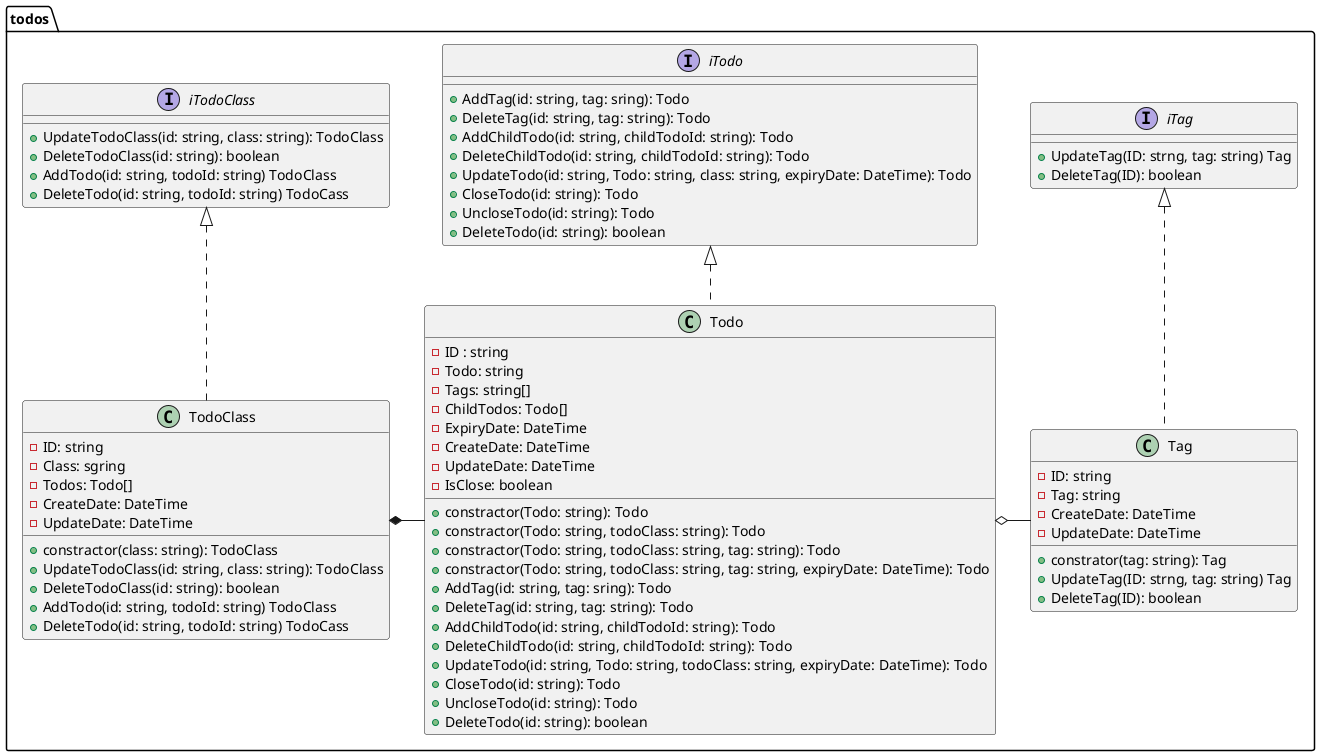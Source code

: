 @startuml

package todos {


class Todo {
    - ID : string
    - Todo: string
    - Tags: string[]
    - ChildTodos: Todo[]
    - ExpiryDate: DateTime
    - CreateDate: DateTime
    - UpdateDate: DateTime
    - IsClose: boolean
    + constractor(Todo: string): Todo
    + constractor(Todo: string, todoClass: string): Todo
    + constractor(Todo: string, todoClass: string, tag: string): Todo
    + constractor(Todo: string, todoClass: string, tag: string, expiryDate: DateTime): Todo
    + AddTag(id: string, tag: sring): Todo
    + DeleteTag(id: string, tag: string): Todo
    + AddChildTodo(id: string, childTodoId: string): Todo
    + DeleteChildTodo(id: string, childTodoId: string): Todo
    + UpdateTodo(id: string, Todo: string, todoClass: string, expiryDate: DateTime): Todo
    + CloseTodo(id: string): Todo
    + UncloseTodo(id: string): Todo
    + DeleteTodo(id: string): boolean
}

interface iTodo {
    + AddTag(id: string, tag: sring): Todo
    + DeleteTag(id: string, tag: string): Todo
    + AddChildTodo(id: string, childTodoId: string): Todo
    + DeleteChildTodo(id: string, childTodoId: string): Todo
    + UpdateTodo(id: string, Todo: string, class: string, expiryDate: DateTime): Todo
    + CloseTodo(id: string): Todo
    + UncloseTodo(id: string): Todo
    + DeleteTodo(id: string): boolean
}

class TodoClass {
    - ID: string
    - Class: sgring
    - Todos: Todo[]
    - CreateDate: DateTime
    - UpdateDate: DateTime
    + constractor(class: string): TodoClass
    + UpdateTodoClass(id: string, class: string): TodoClass
    + DeleteTodoClass(id: string): boolean
    + AddTodo(id: string, todoId: string) TodoClass
    + DeleteTodo(id: string, todoId: string) TodoCass
}

interface iTodoClass {
    + UpdateTodoClass(id: string, class: string): TodoClass
    + DeleteTodoClass(id: string): boolean
    + AddTodo(id: string, todoId: string) TodoClass
    + DeleteTodo(id: string, todoId: string) TodoCass
}

class Tag {
    - ID: string
    - Tag: string
    - CreateDate: DateTime
    - UpdateDate: DateTime
    + constrator(tag: string): Tag
    + UpdateTag(ID: strng, tag: string) Tag
    + DeleteTag(ID): boolean
}

interface iTag {
    + UpdateTag(ID: strng, tag: string) Tag
    + DeleteTag(ID): boolean 
}

}

Todo --le--* TodoClass
Tag --le--o Todo
iTodo <|.. Todo
iTodoClass <|.. TodoClass
iTag <|.. Tag

@enduml